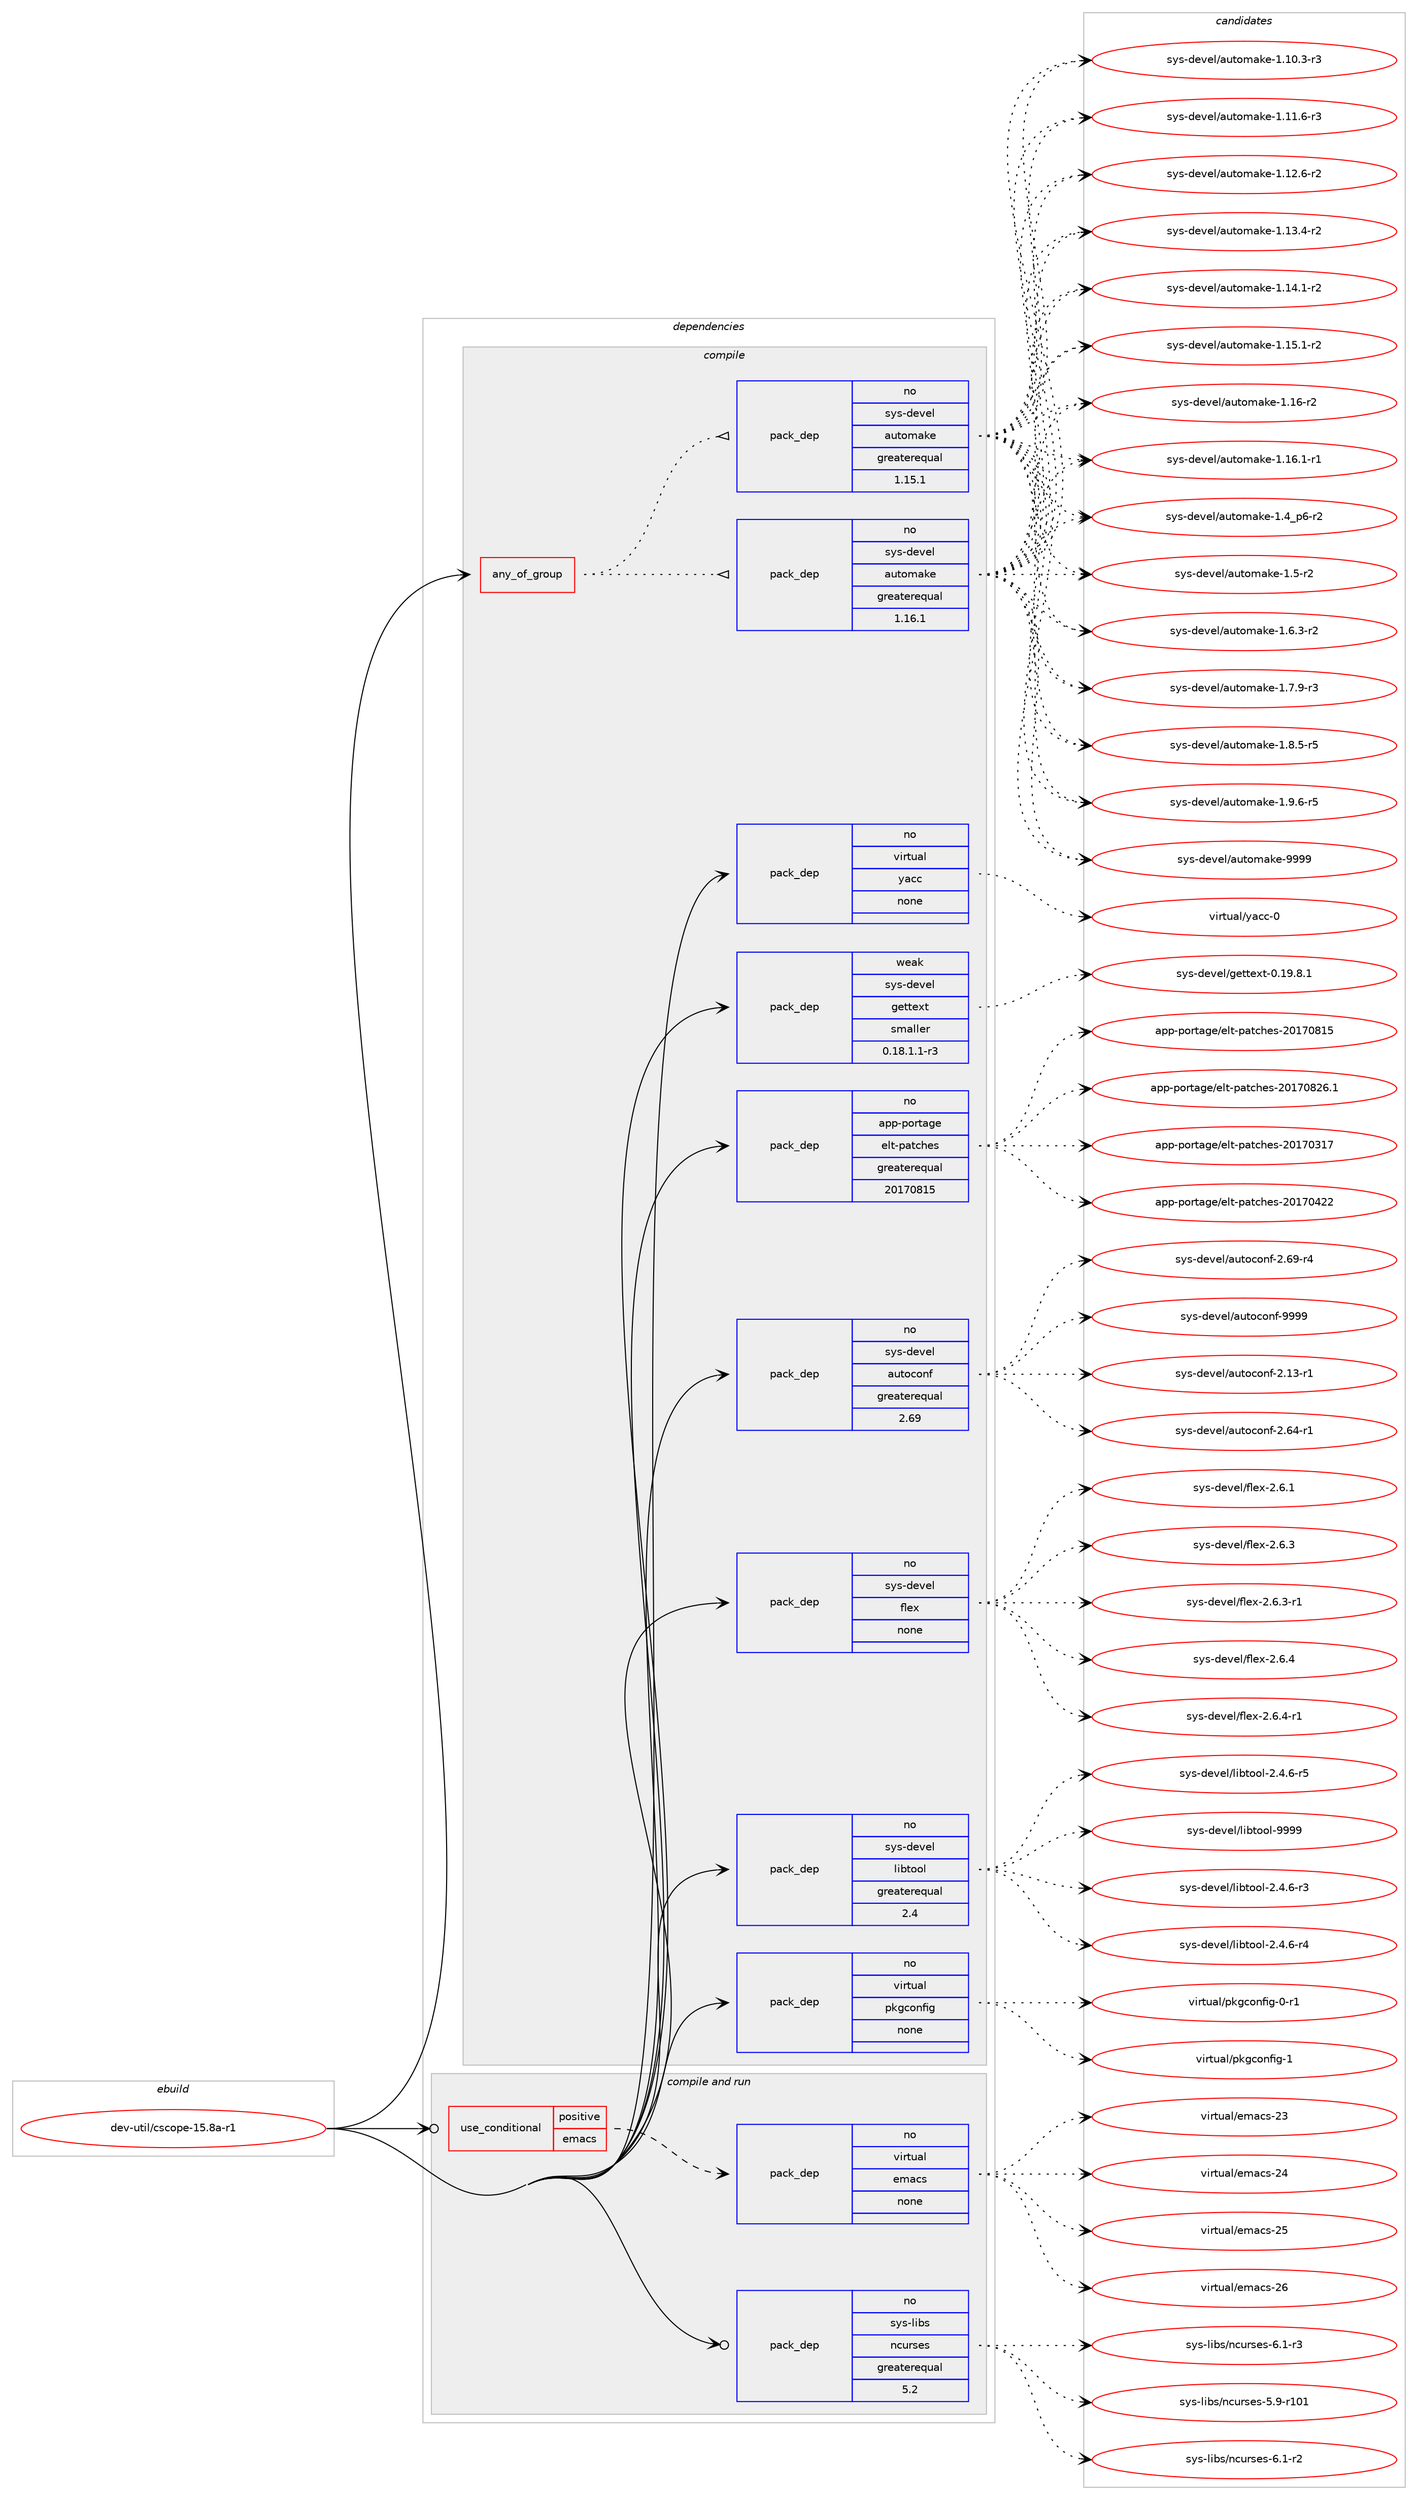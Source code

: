 digraph prolog {

# *************
# Graph options
# *************

newrank=true;
concentrate=true;
compound=true;
graph [rankdir=LR,fontname=Helvetica,fontsize=10,ranksep=1.5];#, ranksep=2.5, nodesep=0.2];
edge  [arrowhead=vee];
node  [fontname=Helvetica,fontsize=10];

# **********
# The ebuild
# **********

subgraph cluster_leftcol {
color=gray;
rank=same;
label=<<i>ebuild</i>>;
id [label="dev-util/cscope-15.8a-r1", color=red, width=4, href="../dev-util/cscope-15.8a-r1.svg"];
}

# ****************
# The dependencies
# ****************

subgraph cluster_midcol {
color=gray;
label=<<i>dependencies</i>>;
subgraph cluster_compile {
fillcolor="#eeeeee";
style=filled;
label=<<i>compile</i>>;
subgraph any23029 {
dependency1542960 [label=<<TABLE BORDER="0" CELLBORDER="1" CELLSPACING="0" CELLPADDING="4"><TR><TD CELLPADDING="10">any_of_group</TD></TR></TABLE>>, shape=none, color=red];subgraph pack1095746 {
dependency1542961 [label=<<TABLE BORDER="0" CELLBORDER="1" CELLSPACING="0" CELLPADDING="4" WIDTH="220"><TR><TD ROWSPAN="6" CELLPADDING="30">pack_dep</TD></TR><TR><TD WIDTH="110">no</TD></TR><TR><TD>sys-devel</TD></TR><TR><TD>automake</TD></TR><TR><TD>greaterequal</TD></TR><TR><TD>1.16.1</TD></TR></TABLE>>, shape=none, color=blue];
}
dependency1542960:e -> dependency1542961:w [weight=20,style="dotted",arrowhead="oinv"];
subgraph pack1095747 {
dependency1542962 [label=<<TABLE BORDER="0" CELLBORDER="1" CELLSPACING="0" CELLPADDING="4" WIDTH="220"><TR><TD ROWSPAN="6" CELLPADDING="30">pack_dep</TD></TR><TR><TD WIDTH="110">no</TD></TR><TR><TD>sys-devel</TD></TR><TR><TD>automake</TD></TR><TR><TD>greaterequal</TD></TR><TR><TD>1.15.1</TD></TR></TABLE>>, shape=none, color=blue];
}
dependency1542960:e -> dependency1542962:w [weight=20,style="dotted",arrowhead="oinv"];
}
id:e -> dependency1542960:w [weight=20,style="solid",arrowhead="vee"];
subgraph pack1095748 {
dependency1542963 [label=<<TABLE BORDER="0" CELLBORDER="1" CELLSPACING="0" CELLPADDING="4" WIDTH="220"><TR><TD ROWSPAN="6" CELLPADDING="30">pack_dep</TD></TR><TR><TD WIDTH="110">no</TD></TR><TR><TD>app-portage</TD></TR><TR><TD>elt-patches</TD></TR><TR><TD>greaterequal</TD></TR><TR><TD>20170815</TD></TR></TABLE>>, shape=none, color=blue];
}
id:e -> dependency1542963:w [weight=20,style="solid",arrowhead="vee"];
subgraph pack1095749 {
dependency1542964 [label=<<TABLE BORDER="0" CELLBORDER="1" CELLSPACING="0" CELLPADDING="4" WIDTH="220"><TR><TD ROWSPAN="6" CELLPADDING="30">pack_dep</TD></TR><TR><TD WIDTH="110">no</TD></TR><TR><TD>sys-devel</TD></TR><TR><TD>autoconf</TD></TR><TR><TD>greaterequal</TD></TR><TR><TD>2.69</TD></TR></TABLE>>, shape=none, color=blue];
}
id:e -> dependency1542964:w [weight=20,style="solid",arrowhead="vee"];
subgraph pack1095750 {
dependency1542965 [label=<<TABLE BORDER="0" CELLBORDER="1" CELLSPACING="0" CELLPADDING="4" WIDTH="220"><TR><TD ROWSPAN="6" CELLPADDING="30">pack_dep</TD></TR><TR><TD WIDTH="110">no</TD></TR><TR><TD>sys-devel</TD></TR><TR><TD>flex</TD></TR><TR><TD>none</TD></TR><TR><TD></TD></TR></TABLE>>, shape=none, color=blue];
}
id:e -> dependency1542965:w [weight=20,style="solid",arrowhead="vee"];
subgraph pack1095751 {
dependency1542966 [label=<<TABLE BORDER="0" CELLBORDER="1" CELLSPACING="0" CELLPADDING="4" WIDTH="220"><TR><TD ROWSPAN="6" CELLPADDING="30">pack_dep</TD></TR><TR><TD WIDTH="110">no</TD></TR><TR><TD>sys-devel</TD></TR><TR><TD>libtool</TD></TR><TR><TD>greaterequal</TD></TR><TR><TD>2.4</TD></TR></TABLE>>, shape=none, color=blue];
}
id:e -> dependency1542966:w [weight=20,style="solid",arrowhead="vee"];
subgraph pack1095752 {
dependency1542967 [label=<<TABLE BORDER="0" CELLBORDER="1" CELLSPACING="0" CELLPADDING="4" WIDTH="220"><TR><TD ROWSPAN="6" CELLPADDING="30">pack_dep</TD></TR><TR><TD WIDTH="110">no</TD></TR><TR><TD>virtual</TD></TR><TR><TD>pkgconfig</TD></TR><TR><TD>none</TD></TR><TR><TD></TD></TR></TABLE>>, shape=none, color=blue];
}
id:e -> dependency1542967:w [weight=20,style="solid",arrowhead="vee"];
subgraph pack1095753 {
dependency1542968 [label=<<TABLE BORDER="0" CELLBORDER="1" CELLSPACING="0" CELLPADDING="4" WIDTH="220"><TR><TD ROWSPAN="6" CELLPADDING="30">pack_dep</TD></TR><TR><TD WIDTH="110">no</TD></TR><TR><TD>virtual</TD></TR><TR><TD>yacc</TD></TR><TR><TD>none</TD></TR><TR><TD></TD></TR></TABLE>>, shape=none, color=blue];
}
id:e -> dependency1542968:w [weight=20,style="solid",arrowhead="vee"];
subgraph pack1095754 {
dependency1542969 [label=<<TABLE BORDER="0" CELLBORDER="1" CELLSPACING="0" CELLPADDING="4" WIDTH="220"><TR><TD ROWSPAN="6" CELLPADDING="30">pack_dep</TD></TR><TR><TD WIDTH="110">weak</TD></TR><TR><TD>sys-devel</TD></TR><TR><TD>gettext</TD></TR><TR><TD>smaller</TD></TR><TR><TD>0.18.1.1-r3</TD></TR></TABLE>>, shape=none, color=blue];
}
id:e -> dependency1542969:w [weight=20,style="solid",arrowhead="vee"];
}
subgraph cluster_compileandrun {
fillcolor="#eeeeee";
style=filled;
label=<<i>compile and run</i>>;
subgraph cond423596 {
dependency1542970 [label=<<TABLE BORDER="0" CELLBORDER="1" CELLSPACING="0" CELLPADDING="4"><TR><TD ROWSPAN="3" CELLPADDING="10">use_conditional</TD></TR><TR><TD>positive</TD></TR><TR><TD>emacs</TD></TR></TABLE>>, shape=none, color=red];
subgraph pack1095755 {
dependency1542971 [label=<<TABLE BORDER="0" CELLBORDER="1" CELLSPACING="0" CELLPADDING="4" WIDTH="220"><TR><TD ROWSPAN="6" CELLPADDING="30">pack_dep</TD></TR><TR><TD WIDTH="110">no</TD></TR><TR><TD>virtual</TD></TR><TR><TD>emacs</TD></TR><TR><TD>none</TD></TR><TR><TD></TD></TR></TABLE>>, shape=none, color=blue];
}
dependency1542970:e -> dependency1542971:w [weight=20,style="dashed",arrowhead="vee"];
}
id:e -> dependency1542970:w [weight=20,style="solid",arrowhead="odotvee"];
subgraph pack1095756 {
dependency1542972 [label=<<TABLE BORDER="0" CELLBORDER="1" CELLSPACING="0" CELLPADDING="4" WIDTH="220"><TR><TD ROWSPAN="6" CELLPADDING="30">pack_dep</TD></TR><TR><TD WIDTH="110">no</TD></TR><TR><TD>sys-libs</TD></TR><TR><TD>ncurses</TD></TR><TR><TD>greaterequal</TD></TR><TR><TD>5.2</TD></TR></TABLE>>, shape=none, color=blue];
}
id:e -> dependency1542972:w [weight=20,style="solid",arrowhead="odotvee"];
}
subgraph cluster_run {
fillcolor="#eeeeee";
style=filled;
label=<<i>run</i>>;
}
}

# **************
# The candidates
# **************

subgraph cluster_choices {
rank=same;
color=gray;
label=<<i>candidates</i>>;

subgraph choice1095746 {
color=black;
nodesep=1;
choice11512111545100101118101108479711711611110997107101454946494846514511451 [label="sys-devel/automake-1.10.3-r3", color=red, width=4,href="../sys-devel/automake-1.10.3-r3.svg"];
choice11512111545100101118101108479711711611110997107101454946494946544511451 [label="sys-devel/automake-1.11.6-r3", color=red, width=4,href="../sys-devel/automake-1.11.6-r3.svg"];
choice11512111545100101118101108479711711611110997107101454946495046544511450 [label="sys-devel/automake-1.12.6-r2", color=red, width=4,href="../sys-devel/automake-1.12.6-r2.svg"];
choice11512111545100101118101108479711711611110997107101454946495146524511450 [label="sys-devel/automake-1.13.4-r2", color=red, width=4,href="../sys-devel/automake-1.13.4-r2.svg"];
choice11512111545100101118101108479711711611110997107101454946495246494511450 [label="sys-devel/automake-1.14.1-r2", color=red, width=4,href="../sys-devel/automake-1.14.1-r2.svg"];
choice11512111545100101118101108479711711611110997107101454946495346494511450 [label="sys-devel/automake-1.15.1-r2", color=red, width=4,href="../sys-devel/automake-1.15.1-r2.svg"];
choice1151211154510010111810110847971171161111099710710145494649544511450 [label="sys-devel/automake-1.16-r2", color=red, width=4,href="../sys-devel/automake-1.16-r2.svg"];
choice11512111545100101118101108479711711611110997107101454946495446494511449 [label="sys-devel/automake-1.16.1-r1", color=red, width=4,href="../sys-devel/automake-1.16.1-r1.svg"];
choice115121115451001011181011084797117116111109971071014549465295112544511450 [label="sys-devel/automake-1.4_p6-r2", color=red, width=4,href="../sys-devel/automake-1.4_p6-r2.svg"];
choice11512111545100101118101108479711711611110997107101454946534511450 [label="sys-devel/automake-1.5-r2", color=red, width=4,href="../sys-devel/automake-1.5-r2.svg"];
choice115121115451001011181011084797117116111109971071014549465446514511450 [label="sys-devel/automake-1.6.3-r2", color=red, width=4,href="../sys-devel/automake-1.6.3-r2.svg"];
choice115121115451001011181011084797117116111109971071014549465546574511451 [label="sys-devel/automake-1.7.9-r3", color=red, width=4,href="../sys-devel/automake-1.7.9-r3.svg"];
choice115121115451001011181011084797117116111109971071014549465646534511453 [label="sys-devel/automake-1.8.5-r5", color=red, width=4,href="../sys-devel/automake-1.8.5-r5.svg"];
choice115121115451001011181011084797117116111109971071014549465746544511453 [label="sys-devel/automake-1.9.6-r5", color=red, width=4,href="../sys-devel/automake-1.9.6-r5.svg"];
choice115121115451001011181011084797117116111109971071014557575757 [label="sys-devel/automake-9999", color=red, width=4,href="../sys-devel/automake-9999.svg"];
dependency1542961:e -> choice11512111545100101118101108479711711611110997107101454946494846514511451:w [style=dotted,weight="100"];
dependency1542961:e -> choice11512111545100101118101108479711711611110997107101454946494946544511451:w [style=dotted,weight="100"];
dependency1542961:e -> choice11512111545100101118101108479711711611110997107101454946495046544511450:w [style=dotted,weight="100"];
dependency1542961:e -> choice11512111545100101118101108479711711611110997107101454946495146524511450:w [style=dotted,weight="100"];
dependency1542961:e -> choice11512111545100101118101108479711711611110997107101454946495246494511450:w [style=dotted,weight="100"];
dependency1542961:e -> choice11512111545100101118101108479711711611110997107101454946495346494511450:w [style=dotted,weight="100"];
dependency1542961:e -> choice1151211154510010111810110847971171161111099710710145494649544511450:w [style=dotted,weight="100"];
dependency1542961:e -> choice11512111545100101118101108479711711611110997107101454946495446494511449:w [style=dotted,weight="100"];
dependency1542961:e -> choice115121115451001011181011084797117116111109971071014549465295112544511450:w [style=dotted,weight="100"];
dependency1542961:e -> choice11512111545100101118101108479711711611110997107101454946534511450:w [style=dotted,weight="100"];
dependency1542961:e -> choice115121115451001011181011084797117116111109971071014549465446514511450:w [style=dotted,weight="100"];
dependency1542961:e -> choice115121115451001011181011084797117116111109971071014549465546574511451:w [style=dotted,weight="100"];
dependency1542961:e -> choice115121115451001011181011084797117116111109971071014549465646534511453:w [style=dotted,weight="100"];
dependency1542961:e -> choice115121115451001011181011084797117116111109971071014549465746544511453:w [style=dotted,weight="100"];
dependency1542961:e -> choice115121115451001011181011084797117116111109971071014557575757:w [style=dotted,weight="100"];
}
subgraph choice1095747 {
color=black;
nodesep=1;
choice11512111545100101118101108479711711611110997107101454946494846514511451 [label="sys-devel/automake-1.10.3-r3", color=red, width=4,href="../sys-devel/automake-1.10.3-r3.svg"];
choice11512111545100101118101108479711711611110997107101454946494946544511451 [label="sys-devel/automake-1.11.6-r3", color=red, width=4,href="../sys-devel/automake-1.11.6-r3.svg"];
choice11512111545100101118101108479711711611110997107101454946495046544511450 [label="sys-devel/automake-1.12.6-r2", color=red, width=4,href="../sys-devel/automake-1.12.6-r2.svg"];
choice11512111545100101118101108479711711611110997107101454946495146524511450 [label="sys-devel/automake-1.13.4-r2", color=red, width=4,href="../sys-devel/automake-1.13.4-r2.svg"];
choice11512111545100101118101108479711711611110997107101454946495246494511450 [label="sys-devel/automake-1.14.1-r2", color=red, width=4,href="../sys-devel/automake-1.14.1-r2.svg"];
choice11512111545100101118101108479711711611110997107101454946495346494511450 [label="sys-devel/automake-1.15.1-r2", color=red, width=4,href="../sys-devel/automake-1.15.1-r2.svg"];
choice1151211154510010111810110847971171161111099710710145494649544511450 [label="sys-devel/automake-1.16-r2", color=red, width=4,href="../sys-devel/automake-1.16-r2.svg"];
choice11512111545100101118101108479711711611110997107101454946495446494511449 [label="sys-devel/automake-1.16.1-r1", color=red, width=4,href="../sys-devel/automake-1.16.1-r1.svg"];
choice115121115451001011181011084797117116111109971071014549465295112544511450 [label="sys-devel/automake-1.4_p6-r2", color=red, width=4,href="../sys-devel/automake-1.4_p6-r2.svg"];
choice11512111545100101118101108479711711611110997107101454946534511450 [label="sys-devel/automake-1.5-r2", color=red, width=4,href="../sys-devel/automake-1.5-r2.svg"];
choice115121115451001011181011084797117116111109971071014549465446514511450 [label="sys-devel/automake-1.6.3-r2", color=red, width=4,href="../sys-devel/automake-1.6.3-r2.svg"];
choice115121115451001011181011084797117116111109971071014549465546574511451 [label="sys-devel/automake-1.7.9-r3", color=red, width=4,href="../sys-devel/automake-1.7.9-r3.svg"];
choice115121115451001011181011084797117116111109971071014549465646534511453 [label="sys-devel/automake-1.8.5-r5", color=red, width=4,href="../sys-devel/automake-1.8.5-r5.svg"];
choice115121115451001011181011084797117116111109971071014549465746544511453 [label="sys-devel/automake-1.9.6-r5", color=red, width=4,href="../sys-devel/automake-1.9.6-r5.svg"];
choice115121115451001011181011084797117116111109971071014557575757 [label="sys-devel/automake-9999", color=red, width=4,href="../sys-devel/automake-9999.svg"];
dependency1542962:e -> choice11512111545100101118101108479711711611110997107101454946494846514511451:w [style=dotted,weight="100"];
dependency1542962:e -> choice11512111545100101118101108479711711611110997107101454946494946544511451:w [style=dotted,weight="100"];
dependency1542962:e -> choice11512111545100101118101108479711711611110997107101454946495046544511450:w [style=dotted,weight="100"];
dependency1542962:e -> choice11512111545100101118101108479711711611110997107101454946495146524511450:w [style=dotted,weight="100"];
dependency1542962:e -> choice11512111545100101118101108479711711611110997107101454946495246494511450:w [style=dotted,weight="100"];
dependency1542962:e -> choice11512111545100101118101108479711711611110997107101454946495346494511450:w [style=dotted,weight="100"];
dependency1542962:e -> choice1151211154510010111810110847971171161111099710710145494649544511450:w [style=dotted,weight="100"];
dependency1542962:e -> choice11512111545100101118101108479711711611110997107101454946495446494511449:w [style=dotted,weight="100"];
dependency1542962:e -> choice115121115451001011181011084797117116111109971071014549465295112544511450:w [style=dotted,weight="100"];
dependency1542962:e -> choice11512111545100101118101108479711711611110997107101454946534511450:w [style=dotted,weight="100"];
dependency1542962:e -> choice115121115451001011181011084797117116111109971071014549465446514511450:w [style=dotted,weight="100"];
dependency1542962:e -> choice115121115451001011181011084797117116111109971071014549465546574511451:w [style=dotted,weight="100"];
dependency1542962:e -> choice115121115451001011181011084797117116111109971071014549465646534511453:w [style=dotted,weight="100"];
dependency1542962:e -> choice115121115451001011181011084797117116111109971071014549465746544511453:w [style=dotted,weight="100"];
dependency1542962:e -> choice115121115451001011181011084797117116111109971071014557575757:w [style=dotted,weight="100"];
}
subgraph choice1095748 {
color=black;
nodesep=1;
choice97112112451121111141169710310147101108116451129711699104101115455048495548514955 [label="app-portage/elt-patches-20170317", color=red, width=4,href="../app-portage/elt-patches-20170317.svg"];
choice97112112451121111141169710310147101108116451129711699104101115455048495548525050 [label="app-portage/elt-patches-20170422", color=red, width=4,href="../app-portage/elt-patches-20170422.svg"];
choice97112112451121111141169710310147101108116451129711699104101115455048495548564953 [label="app-portage/elt-patches-20170815", color=red, width=4,href="../app-portage/elt-patches-20170815.svg"];
choice971121124511211111411697103101471011081164511297116991041011154550484955485650544649 [label="app-portage/elt-patches-20170826.1", color=red, width=4,href="../app-portage/elt-patches-20170826.1.svg"];
dependency1542963:e -> choice97112112451121111141169710310147101108116451129711699104101115455048495548514955:w [style=dotted,weight="100"];
dependency1542963:e -> choice97112112451121111141169710310147101108116451129711699104101115455048495548525050:w [style=dotted,weight="100"];
dependency1542963:e -> choice97112112451121111141169710310147101108116451129711699104101115455048495548564953:w [style=dotted,weight="100"];
dependency1542963:e -> choice971121124511211111411697103101471011081164511297116991041011154550484955485650544649:w [style=dotted,weight="100"];
}
subgraph choice1095749 {
color=black;
nodesep=1;
choice1151211154510010111810110847971171161119911111010245504649514511449 [label="sys-devel/autoconf-2.13-r1", color=red, width=4,href="../sys-devel/autoconf-2.13-r1.svg"];
choice1151211154510010111810110847971171161119911111010245504654524511449 [label="sys-devel/autoconf-2.64-r1", color=red, width=4,href="../sys-devel/autoconf-2.64-r1.svg"];
choice1151211154510010111810110847971171161119911111010245504654574511452 [label="sys-devel/autoconf-2.69-r4", color=red, width=4,href="../sys-devel/autoconf-2.69-r4.svg"];
choice115121115451001011181011084797117116111991111101024557575757 [label="sys-devel/autoconf-9999", color=red, width=4,href="../sys-devel/autoconf-9999.svg"];
dependency1542964:e -> choice1151211154510010111810110847971171161119911111010245504649514511449:w [style=dotted,weight="100"];
dependency1542964:e -> choice1151211154510010111810110847971171161119911111010245504654524511449:w [style=dotted,weight="100"];
dependency1542964:e -> choice1151211154510010111810110847971171161119911111010245504654574511452:w [style=dotted,weight="100"];
dependency1542964:e -> choice115121115451001011181011084797117116111991111101024557575757:w [style=dotted,weight="100"];
}
subgraph choice1095750 {
color=black;
nodesep=1;
choice1151211154510010111810110847102108101120455046544649 [label="sys-devel/flex-2.6.1", color=red, width=4,href="../sys-devel/flex-2.6.1.svg"];
choice1151211154510010111810110847102108101120455046544651 [label="sys-devel/flex-2.6.3", color=red, width=4,href="../sys-devel/flex-2.6.3.svg"];
choice11512111545100101118101108471021081011204550465446514511449 [label="sys-devel/flex-2.6.3-r1", color=red, width=4,href="../sys-devel/flex-2.6.3-r1.svg"];
choice1151211154510010111810110847102108101120455046544652 [label="sys-devel/flex-2.6.4", color=red, width=4,href="../sys-devel/flex-2.6.4.svg"];
choice11512111545100101118101108471021081011204550465446524511449 [label="sys-devel/flex-2.6.4-r1", color=red, width=4,href="../sys-devel/flex-2.6.4-r1.svg"];
dependency1542965:e -> choice1151211154510010111810110847102108101120455046544649:w [style=dotted,weight="100"];
dependency1542965:e -> choice1151211154510010111810110847102108101120455046544651:w [style=dotted,weight="100"];
dependency1542965:e -> choice11512111545100101118101108471021081011204550465446514511449:w [style=dotted,weight="100"];
dependency1542965:e -> choice1151211154510010111810110847102108101120455046544652:w [style=dotted,weight="100"];
dependency1542965:e -> choice11512111545100101118101108471021081011204550465446524511449:w [style=dotted,weight="100"];
}
subgraph choice1095751 {
color=black;
nodesep=1;
choice1151211154510010111810110847108105981161111111084550465246544511451 [label="sys-devel/libtool-2.4.6-r3", color=red, width=4,href="../sys-devel/libtool-2.4.6-r3.svg"];
choice1151211154510010111810110847108105981161111111084550465246544511452 [label="sys-devel/libtool-2.4.6-r4", color=red, width=4,href="../sys-devel/libtool-2.4.6-r4.svg"];
choice1151211154510010111810110847108105981161111111084550465246544511453 [label="sys-devel/libtool-2.4.6-r5", color=red, width=4,href="../sys-devel/libtool-2.4.6-r5.svg"];
choice1151211154510010111810110847108105981161111111084557575757 [label="sys-devel/libtool-9999", color=red, width=4,href="../sys-devel/libtool-9999.svg"];
dependency1542966:e -> choice1151211154510010111810110847108105981161111111084550465246544511451:w [style=dotted,weight="100"];
dependency1542966:e -> choice1151211154510010111810110847108105981161111111084550465246544511452:w [style=dotted,weight="100"];
dependency1542966:e -> choice1151211154510010111810110847108105981161111111084550465246544511453:w [style=dotted,weight="100"];
dependency1542966:e -> choice1151211154510010111810110847108105981161111111084557575757:w [style=dotted,weight="100"];
}
subgraph choice1095752 {
color=black;
nodesep=1;
choice11810511411611797108471121071039911111010210510345484511449 [label="virtual/pkgconfig-0-r1", color=red, width=4,href="../virtual/pkgconfig-0-r1.svg"];
choice1181051141161179710847112107103991111101021051034549 [label="virtual/pkgconfig-1", color=red, width=4,href="../virtual/pkgconfig-1.svg"];
dependency1542967:e -> choice11810511411611797108471121071039911111010210510345484511449:w [style=dotted,weight="100"];
dependency1542967:e -> choice1181051141161179710847112107103991111101021051034549:w [style=dotted,weight="100"];
}
subgraph choice1095753 {
color=black;
nodesep=1;
choice11810511411611797108471219799994548 [label="virtual/yacc-0", color=red, width=4,href="../virtual/yacc-0.svg"];
dependency1542968:e -> choice11810511411611797108471219799994548:w [style=dotted,weight="100"];
}
subgraph choice1095754 {
color=black;
nodesep=1;
choice1151211154510010111810110847103101116116101120116454846495746564649 [label="sys-devel/gettext-0.19.8.1", color=red, width=4,href="../sys-devel/gettext-0.19.8.1.svg"];
dependency1542969:e -> choice1151211154510010111810110847103101116116101120116454846495746564649:w [style=dotted,weight="100"];
}
subgraph choice1095755 {
color=black;
nodesep=1;
choice11810511411611797108471011099799115455051 [label="virtual/emacs-23", color=red, width=4,href="../virtual/emacs-23.svg"];
choice11810511411611797108471011099799115455052 [label="virtual/emacs-24", color=red, width=4,href="../virtual/emacs-24.svg"];
choice11810511411611797108471011099799115455053 [label="virtual/emacs-25", color=red, width=4,href="../virtual/emacs-25.svg"];
choice11810511411611797108471011099799115455054 [label="virtual/emacs-26", color=red, width=4,href="../virtual/emacs-26.svg"];
dependency1542971:e -> choice11810511411611797108471011099799115455051:w [style=dotted,weight="100"];
dependency1542971:e -> choice11810511411611797108471011099799115455052:w [style=dotted,weight="100"];
dependency1542971:e -> choice11810511411611797108471011099799115455053:w [style=dotted,weight="100"];
dependency1542971:e -> choice11810511411611797108471011099799115455054:w [style=dotted,weight="100"];
}
subgraph choice1095756 {
color=black;
nodesep=1;
choice115121115451081059811547110991171141151011154553465745114494849 [label="sys-libs/ncurses-5.9-r101", color=red, width=4,href="../sys-libs/ncurses-5.9-r101.svg"];
choice11512111545108105981154711099117114115101115455446494511450 [label="sys-libs/ncurses-6.1-r2", color=red, width=4,href="../sys-libs/ncurses-6.1-r2.svg"];
choice11512111545108105981154711099117114115101115455446494511451 [label="sys-libs/ncurses-6.1-r3", color=red, width=4,href="../sys-libs/ncurses-6.1-r3.svg"];
dependency1542972:e -> choice115121115451081059811547110991171141151011154553465745114494849:w [style=dotted,weight="100"];
dependency1542972:e -> choice11512111545108105981154711099117114115101115455446494511450:w [style=dotted,weight="100"];
dependency1542972:e -> choice11512111545108105981154711099117114115101115455446494511451:w [style=dotted,weight="100"];
}
}

}
